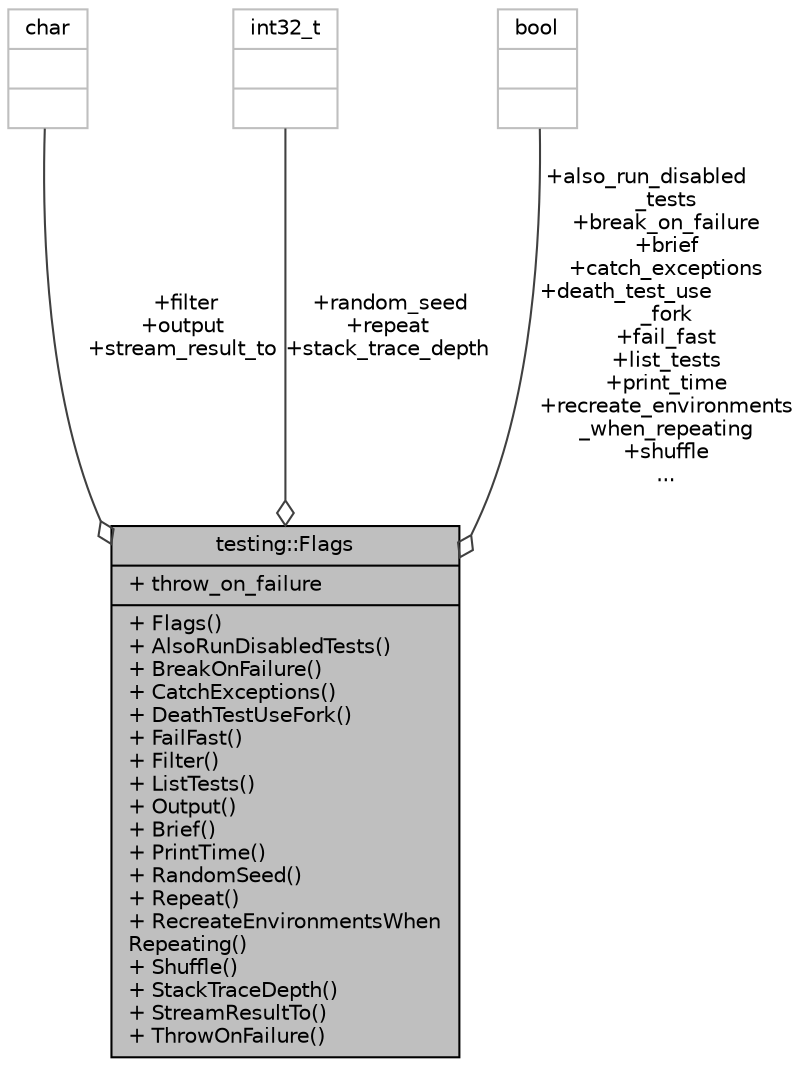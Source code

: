 digraph "testing::Flags"
{
 // LATEX_PDF_SIZE
  bgcolor="transparent";
  edge [fontname="Helvetica",fontsize="10",labelfontname="Helvetica",labelfontsize="10"];
  node [fontname="Helvetica",fontsize="10",shape=record];
  Node1 [label="{testing::Flags\n|+ throw_on_failure\l|+ Flags()\l+ AlsoRunDisabledTests()\l+ BreakOnFailure()\l+ CatchExceptions()\l+ DeathTestUseFork()\l+ FailFast()\l+ Filter()\l+ ListTests()\l+ Output()\l+ Brief()\l+ PrintTime()\l+ RandomSeed()\l+ Repeat()\l+ RecreateEnvironmentsWhen\lRepeating()\l+ Shuffle()\l+ StackTraceDepth()\l+ StreamResultTo()\l+ ThrowOnFailure()\l}",height=0.2,width=0.4,color="black", fillcolor="grey75", style="filled", fontcolor="black",tooltip=" "];
  Node2 -> Node1 [color="grey25",fontsize="10",style="solid",label=" +filter\n+output\n+stream_result_to" ,arrowhead="odiamond",fontname="Helvetica"];
  Node2 [label="{char\n||}",height=0.2,width=0.4,color="grey75",tooltip=" "];
  Node3 -> Node1 [color="grey25",fontsize="10",style="solid",label=" +random_seed\n+repeat\n+stack_trace_depth" ,arrowhead="odiamond",fontname="Helvetica"];
  Node3 [label="{int32_t\n||}",height=0.2,width=0.4,color="grey75",tooltip=" "];
  Node4 -> Node1 [color="grey25",fontsize="10",style="solid",label=" +also_run_disabled\l_tests\n+break_on_failure\n+brief\n+catch_exceptions\n+death_test_use\l_fork\n+fail_fast\n+list_tests\n+print_time\n+recreate_environments\l_when_repeating\n+shuffle\n..." ,arrowhead="odiamond",fontname="Helvetica"];
  Node4 [label="{bool\n||}",height=0.2,width=0.4,color="grey75",tooltip=" "];
}
